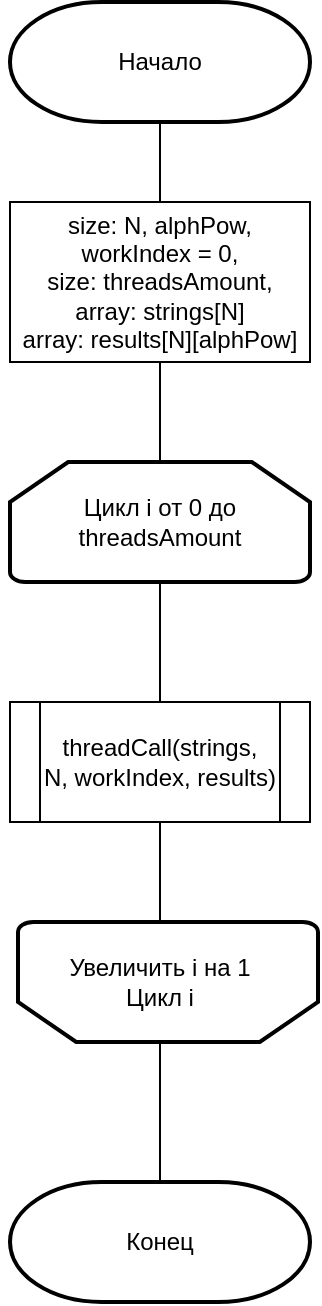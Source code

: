<mxfile version="13.7.3" type="device"><diagram id="vJbb32sI0LrJcusep4TQ" name="Страница 1"><mxGraphModel dx="218" dy="147" grid="1" gridSize="10" guides="1" tooltips="1" connect="1" arrows="1" fold="1" page="1" pageScale="1" pageWidth="827" pageHeight="1169" math="0" shadow="0"><root><mxCell id="0"/><mxCell id="1" parent="0"/><mxCell id="laYNh87qoUe24_L2HdF9-1" value="Начало" style="strokeWidth=2;html=1;shape=mxgraph.flowchart.terminator;whiteSpace=wrap;" parent="1" vertex="1"><mxGeometry x="330" y="260" width="150" height="60" as="geometry"/></mxCell><mxCell id="laYNh87qoUe24_L2HdF9-2" value="Цикл i от 0 до threadsAmount" style="strokeWidth=2;html=1;shape=mxgraph.flowchart.loop_limit;whiteSpace=wrap;labelBackgroundColor=none;" parent="1" vertex="1"><mxGeometry x="330" y="490" width="150" height="60" as="geometry"/></mxCell><mxCell id="laYNh87qoUe24_L2HdF9-3" value="" style="strokeWidth=2;html=1;shape=mxgraph.flowchart.loop_limit;whiteSpace=wrap;labelBackgroundColor=none;rotation=-180;align=center;" parent="1" vertex="1"><mxGeometry x="334" y="720" width="150" height="60" as="geometry"/></mxCell><mxCell id="laYNh87qoUe24_L2HdF9-4" value="Увеличить i на 1&lt;br&gt;Цикл i" style="text;html=1;strokeColor=none;fillColor=none;align=center;verticalAlign=middle;whiteSpace=wrap;rounded=0;labelBackgroundColor=none;" parent="1" vertex="1"><mxGeometry x="325" y="720" width="160" height="60" as="geometry"/></mxCell><mxCell id="laYNh87qoUe24_L2HdF9-5" value="&lt;font style=&quot;font-size: 12px&quot;&gt;size: N, alphPow,&lt;br&gt;workIndex = 0,&lt;br&gt;size: threadsAmount,&lt;br&gt;array: strings[N]&lt;br&gt;array: results[N][alphPow]&lt;/font&gt;" style="rounded=0;whiteSpace=wrap;html=1;labelBackgroundColor=none;" parent="1" vertex="1"><mxGeometry x="330" y="360" width="150" height="80" as="geometry"/></mxCell><mxCell id="laYNh87qoUe24_L2HdF9-9" value="" style="endArrow=none;html=1;entryX=0.5;entryY=1;entryDx=0;entryDy=0;entryPerimeter=0;exitX=0.5;exitY=0;exitDx=0;exitDy=0;" parent="1" source="laYNh87qoUe24_L2HdF9-5" target="laYNh87qoUe24_L2HdF9-1" edge="1"><mxGeometry width="50" height="50" relative="1" as="geometry"><mxPoint x="400" y="570" as="sourcePoint"/><mxPoint x="450" y="520" as="targetPoint"/></mxGeometry></mxCell><mxCell id="laYNh87qoUe24_L2HdF9-10" value="" style="endArrow=none;html=1;exitX=0.5;exitY=1;exitDx=0;exitDy=0;entryX=0.5;entryY=0;entryDx=0;entryDy=0;entryPerimeter=0;" parent="1" source="laYNh87qoUe24_L2HdF9-5" target="laYNh87qoUe24_L2HdF9-2" edge="1"><mxGeometry width="50" height="50" relative="1" as="geometry"><mxPoint x="390" y="480" as="sourcePoint"/><mxPoint x="440" y="430" as="targetPoint"/></mxGeometry></mxCell><mxCell id="laYNh87qoUe24_L2HdF9-12" value="" style="endArrow=none;html=1;entryX=0.5;entryY=1;entryDx=0;entryDy=0;entryPerimeter=0;exitX=0.5;exitY=0;exitDx=0;exitDy=0;" parent="1" target="laYNh87qoUe24_L2HdF9-2" edge="1"><mxGeometry width="50" height="50" relative="1" as="geometry"><mxPoint x="405" y="610.0" as="sourcePoint"/><mxPoint x="440" y="560" as="targetPoint"/></mxGeometry></mxCell><mxCell id="laYNh87qoUe24_L2HdF9-14" value="" style="endArrow=none;html=1;entryX=0.5;entryY=1;entryDx=0;entryDy=0;exitX=0.5;exitY=0;exitDx=0;exitDy=0;" parent="1" target="laYNh87qoUe24_L2HdF9-4" edge="1"><mxGeometry width="50" height="50" relative="1" as="geometry"><mxPoint x="405" y="860" as="sourcePoint"/><mxPoint x="460" y="870" as="targetPoint"/></mxGeometry></mxCell><mxCell id="laYNh87qoUe24_L2HdF9-15" value="Конец" style="strokeWidth=2;html=1;shape=mxgraph.flowchart.terminator;whiteSpace=wrap;" parent="1" vertex="1"><mxGeometry x="330" y="850" width="150" height="60" as="geometry"/></mxCell><mxCell id="laYNh87qoUe24_L2HdF9-16" style="edgeStyle=orthogonalEdgeStyle;rounded=0;orthogonalLoop=1;jettySize=auto;html=1;exitX=0.5;exitY=1;exitDx=0;exitDy=0;entryX=0.5;entryY=0;entryDx=0;entryDy=0;entryPerimeter=0;endArrow=none;endFill=0;" parent="1" edge="1"><mxGeometry relative="1" as="geometry"><mxPoint x="405" y="670" as="sourcePoint"/><mxPoint x="405" y="720" as="targetPoint"/></mxGeometry></mxCell><mxCell id="laYNh87qoUe24_L2HdF9-20" value="threadCall(strings,&lt;br&gt;N, workIndex, results)" style="shape=process;whiteSpace=wrap;html=1;backgroundOutline=1;" parent="1" vertex="1"><mxGeometry x="330" y="610" width="150" height="60" as="geometry"/></mxCell></root></mxGraphModel></diagram></mxfile>